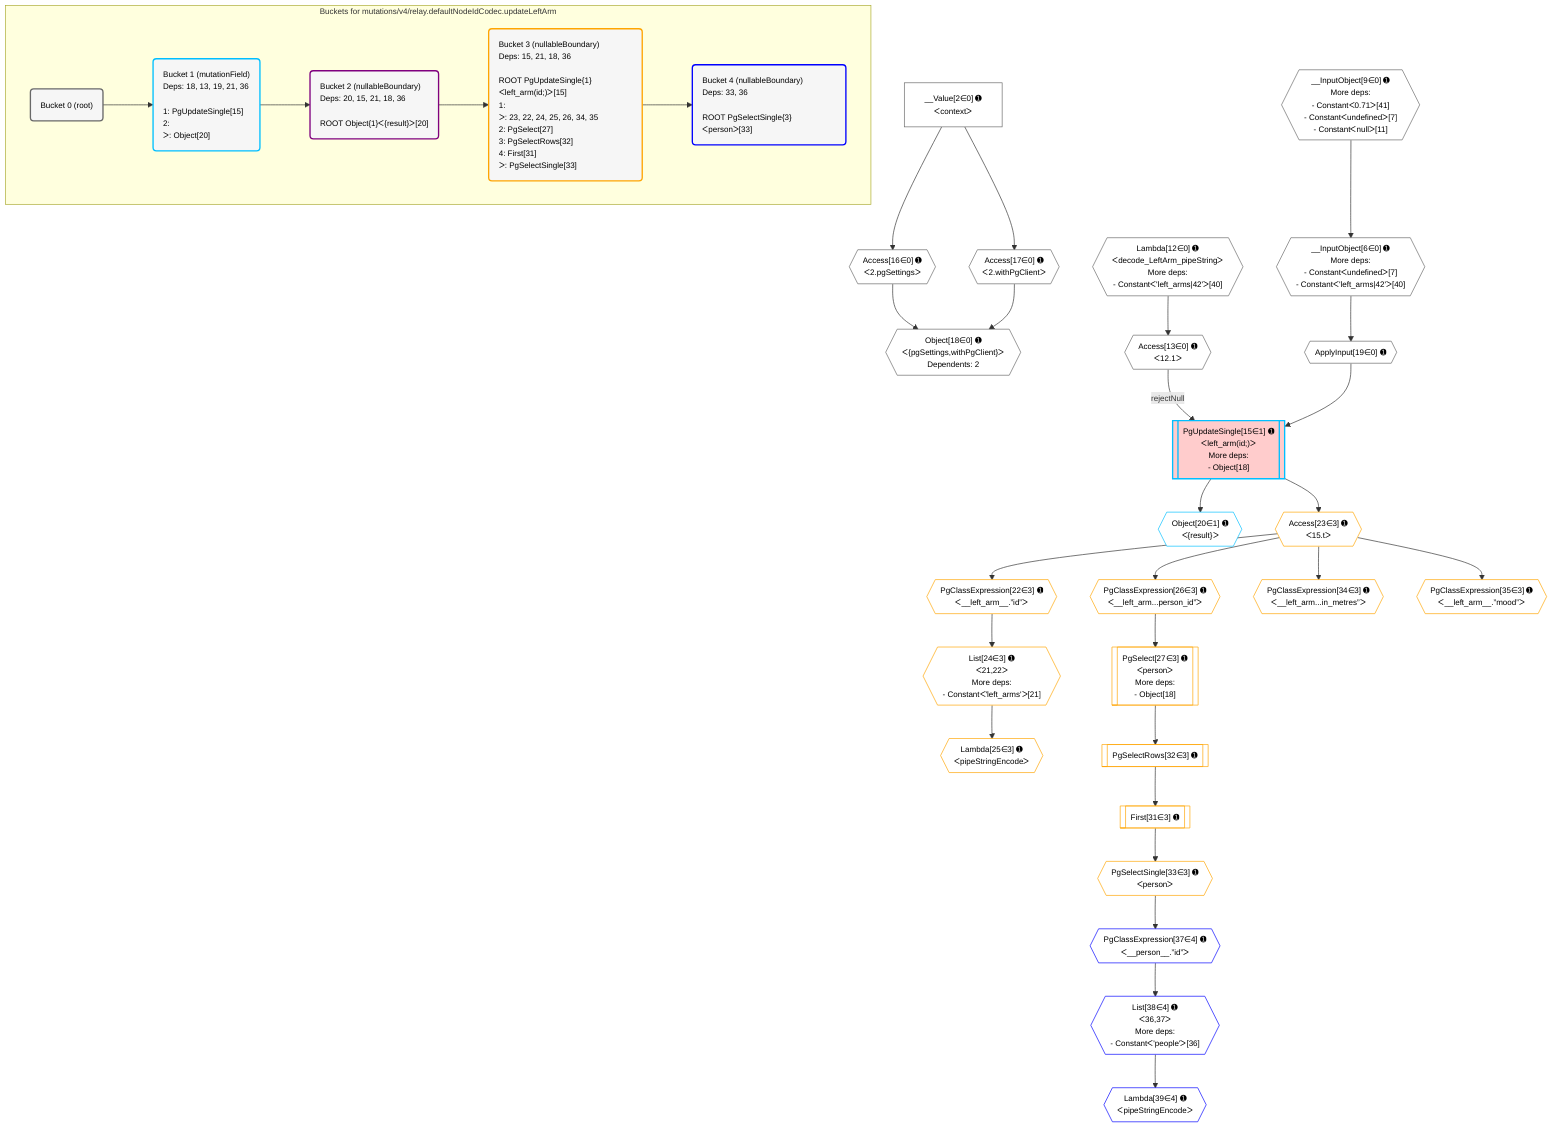 %%{init: {'themeVariables': { 'fontSize': '12px'}}}%%
graph TD
    classDef path fill:#eee,stroke:#000,color:#000
    classDef plan fill:#fff,stroke-width:1px,color:#000
    classDef itemplan fill:#fff,stroke-width:2px,color:#000
    classDef unbatchedplan fill:#dff,stroke-width:1px,color:#000
    classDef sideeffectplan fill:#fcc,stroke-width:2px,color:#000
    classDef bucket fill:#f6f6f6,color:#000,stroke-width:2px,text-align:left

    subgraph "Buckets for mutations/v4/relay.defaultNodeIdCodec.updateLeftArm"
    Bucket0("Bucket 0 (root)"):::bucket
    Bucket1("Bucket 1 (mutationField)<br />Deps: 18, 13, 19, 21, 36<br /><br />1: PgUpdateSingle[15]<br />2: <br />ᐳ: Object[20]"):::bucket
    Bucket2("Bucket 2 (nullableBoundary)<br />Deps: 20, 15, 21, 18, 36<br /><br />ROOT Object{1}ᐸ{result}ᐳ[20]"):::bucket
    Bucket3("Bucket 3 (nullableBoundary)<br />Deps: 15, 21, 18, 36<br /><br />ROOT PgUpdateSingle{1}ᐸleft_arm(id;)ᐳ[15]<br />1: <br />ᐳ: 23, 22, 24, 25, 26, 34, 35<br />2: PgSelect[27]<br />3: PgSelectRows[32]<br />4: First[31]<br />ᐳ: PgSelectSingle[33]"):::bucket
    Bucket4("Bucket 4 (nullableBoundary)<br />Deps: 33, 36<br /><br />ROOT PgSelectSingle{3}ᐸpersonᐳ[33]"):::bucket
    end
    Bucket0 --> Bucket1
    Bucket1 --> Bucket2
    Bucket2 --> Bucket3
    Bucket3 --> Bucket4

    %% plan dependencies
    __InputObject6{{"__InputObject[6∈0] ➊<br />More deps:<br />- Constantᐸundefinedᐳ[7]<br />- Constantᐸ'left_arms|42'ᐳ[40]"}}:::plan
    __InputObject9{{"__InputObject[9∈0] ➊<br />More deps:<br />- Constantᐸ0.71ᐳ[41]<br />- Constantᐸundefinedᐳ[7]<br />- Constantᐸnullᐳ[11]"}}:::plan
    __InputObject9 --> __InputObject6
    Object18{{"Object[18∈0] ➊<br />ᐸ{pgSettings,withPgClient}ᐳ<br />Dependents: 2"}}:::plan
    Access16{{"Access[16∈0] ➊<br />ᐸ2.pgSettingsᐳ"}}:::plan
    Access17{{"Access[17∈0] ➊<br />ᐸ2.withPgClientᐳ"}}:::plan
    Access16 & Access17 --> Object18
    Lambda12{{"Lambda[12∈0] ➊<br />ᐸdecode_LeftArm_pipeStringᐳ<br />More deps:<br />- Constantᐸ'left_arms|42'ᐳ[40]"}}:::plan
    Access13{{"Access[13∈0] ➊<br />ᐸ12.1ᐳ"}}:::plan
    Lambda12 --> Access13
    __Value2["__Value[2∈0] ➊<br />ᐸcontextᐳ"]:::plan
    __Value2 --> Access16
    __Value2 --> Access17
    ApplyInput19{{"ApplyInput[19∈0] ➊"}}:::plan
    __InputObject6 --> ApplyInput19
    PgUpdateSingle15[["PgUpdateSingle[15∈1] ➊<br />ᐸleft_arm(id;)ᐳ<br />More deps:<br />- Object[18]"]]:::sideeffectplan
    Access13 -->|rejectNull| PgUpdateSingle15
    ApplyInput19 --> PgUpdateSingle15
    Object20{{"Object[20∈1] ➊<br />ᐸ{result}ᐳ"}}:::plan
    PgUpdateSingle15 --> Object20
    List24{{"List[24∈3] ➊<br />ᐸ21,22ᐳ<br />More deps:<br />- Constantᐸ'left_arms'ᐳ[21]"}}:::plan
    PgClassExpression22{{"PgClassExpression[22∈3] ➊<br />ᐸ__left_arm__.”id”ᐳ"}}:::plan
    PgClassExpression22 --> List24
    PgSelect27[["PgSelect[27∈3] ➊<br />ᐸpersonᐳ<br />More deps:<br />- Object[18]"]]:::plan
    PgClassExpression26{{"PgClassExpression[26∈3] ➊<br />ᐸ__left_arm...person_id”ᐳ"}}:::plan
    PgClassExpression26 --> PgSelect27
    Access23{{"Access[23∈3] ➊<br />ᐸ15.tᐳ"}}:::plan
    Access23 --> PgClassExpression22
    PgUpdateSingle15 --> Access23
    Lambda25{{"Lambda[25∈3] ➊<br />ᐸpipeStringEncodeᐳ"}}:::plan
    List24 --> Lambda25
    Access23 --> PgClassExpression26
    First31[["First[31∈3] ➊"]]:::plan
    PgSelectRows32[["PgSelectRows[32∈3] ➊"]]:::plan
    PgSelectRows32 --> First31
    PgSelect27 --> PgSelectRows32
    PgSelectSingle33{{"PgSelectSingle[33∈3] ➊<br />ᐸpersonᐳ"}}:::plan
    First31 --> PgSelectSingle33
    PgClassExpression34{{"PgClassExpression[34∈3] ➊<br />ᐸ__left_arm...in_metres”ᐳ"}}:::plan
    Access23 --> PgClassExpression34
    PgClassExpression35{{"PgClassExpression[35∈3] ➊<br />ᐸ__left_arm__.”mood”ᐳ"}}:::plan
    Access23 --> PgClassExpression35
    List38{{"List[38∈4] ➊<br />ᐸ36,37ᐳ<br />More deps:<br />- Constantᐸ'people'ᐳ[36]"}}:::plan
    PgClassExpression37{{"PgClassExpression[37∈4] ➊<br />ᐸ__person__.”id”ᐳ"}}:::plan
    PgClassExpression37 --> List38
    PgSelectSingle33 --> PgClassExpression37
    Lambda39{{"Lambda[39∈4] ➊<br />ᐸpipeStringEncodeᐳ"}}:::plan
    List38 --> Lambda39

    %% define steps
    classDef bucket0 stroke:#696969
    class Bucket0,__Value2,__InputObject6,__InputObject9,Lambda12,Access13,Access16,Access17,Object18,ApplyInput19 bucket0
    classDef bucket1 stroke:#00bfff
    class Bucket1,PgUpdateSingle15,Object20 bucket1
    classDef bucket2 stroke:#7f007f
    class Bucket2 bucket2
    classDef bucket3 stroke:#ffa500
    class Bucket3,PgClassExpression22,Access23,List24,Lambda25,PgClassExpression26,PgSelect27,First31,PgSelectRows32,PgSelectSingle33,PgClassExpression34,PgClassExpression35 bucket3
    classDef bucket4 stroke:#0000ff
    class Bucket4,PgClassExpression37,List38,Lambda39 bucket4

    %% implicit side effects